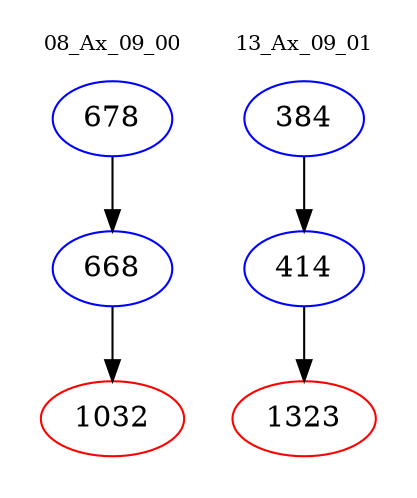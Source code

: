 digraph{
subgraph cluster_0 {
color = white
label = "08_Ax_09_00";
fontsize=10;
T0_678 [label="678", color="blue"]
T0_678 -> T0_668 [color="black"]
T0_668 [label="668", color="blue"]
T0_668 -> T0_1032 [color="black"]
T0_1032 [label="1032", color="red"]
}
subgraph cluster_1 {
color = white
label = "13_Ax_09_01";
fontsize=10;
T1_384 [label="384", color="blue"]
T1_384 -> T1_414 [color="black"]
T1_414 [label="414", color="blue"]
T1_414 -> T1_1323 [color="black"]
T1_1323 [label="1323", color="red"]
}
}

